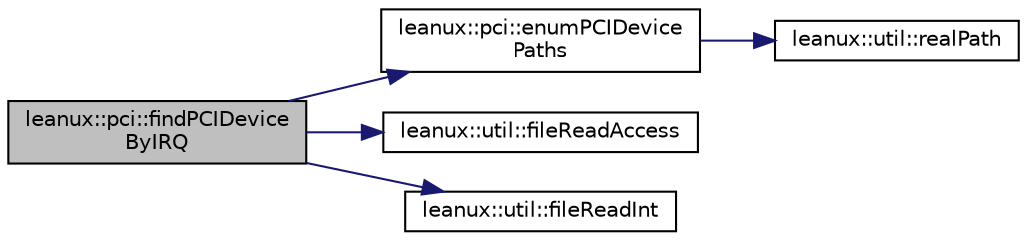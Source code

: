 digraph "leanux::pci::findPCIDeviceByIRQ"
{
 // LATEX_PDF_SIZE
  bgcolor="transparent";
  edge [fontname="Helvetica",fontsize="10",labelfontname="Helvetica",labelfontsize="10"];
  node [fontname="Helvetica",fontsize="10",shape=record];
  rankdir="LR";
  Node1 [label="leanux::pci::findPCIDevice\lByIRQ",height=0.2,width=0.4,color="black", fillcolor="grey75", style="filled", fontcolor="black",tooltip="return a device path relative to /sys/devices to the PCI device assigned the irq"];
  Node1 -> Node2 [color="midnightblue",fontsize="10",style="solid",fontname="Helvetica"];
  Node2 [label="leanux::pci::enumPCIDevice\lPaths",height=0.2,width=0.4,color="black",URL="$namespaceleanux_1_1pci.html#a95ca6d83378b56a88dfc2a37e2b2fc8c",tooltip="get PCI device paths relative to /sys/devices/"];
  Node2 -> Node3 [color="midnightblue",fontsize="10",style="solid",fontname="Helvetica"];
  Node3 [label="leanux::util::realPath",height=0.2,width=0.4,color="black",URL="$namespaceleanux_1_1util.html#a9ae898fe02934e4905ef4665c2871158",tooltip="Convert a path on a filesystem to the realpath if the path is a link."];
  Node1 -> Node4 [color="midnightblue",fontsize="10",style="solid",fontname="Helvetica"];
  Node4 [label="leanux::util::fileReadAccess",height=0.2,width=0.4,color="black",URL="$namespaceleanux_1_1util.html#a6421ca2c46c56eebe1a486c6a498ce7d",tooltip="Test if a file exists and can be read."];
  Node1 -> Node5 [color="midnightblue",fontsize="10",style="solid",fontname="Helvetica"];
  Node5 [label="leanux::util::fileReadInt",height=0.2,width=0.4,color="black",URL="$namespaceleanux_1_1util.html#aff0a888cebf58e4cf942fc3dc681aac8",tooltip="read the first data in the file as a string representation of a signed int."];
}
